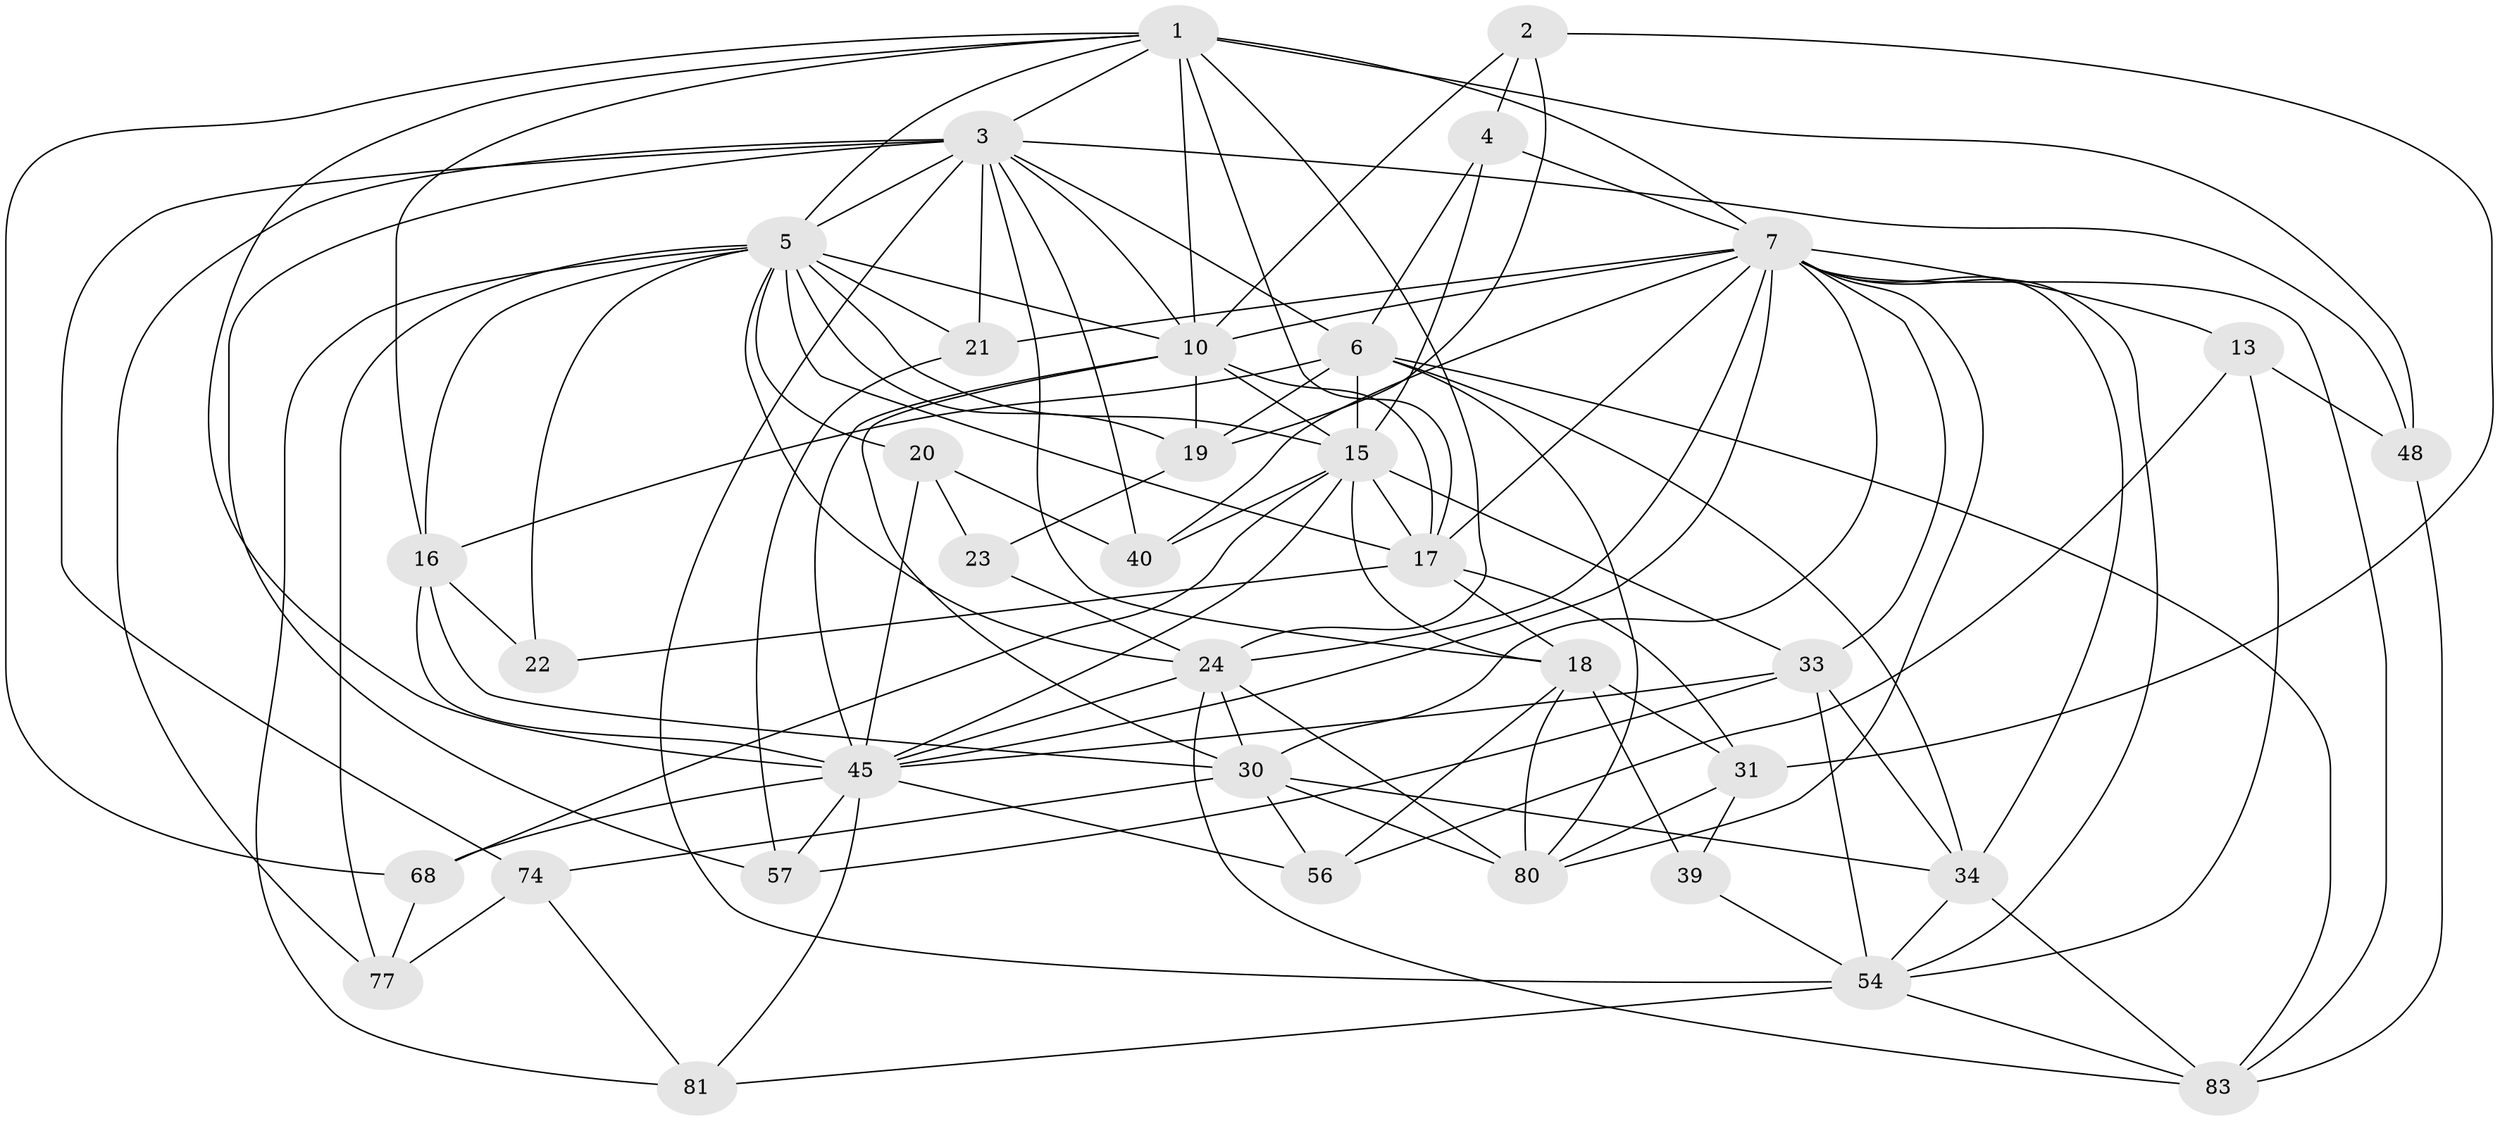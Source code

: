 // original degree distribution, {4: 1.0}
// Generated by graph-tools (version 1.1) at 2025/20/03/04/25 18:20:44]
// undirected, 36 vertices, 115 edges
graph export_dot {
graph [start="1"]
  node [color=gray90,style=filled];
  1 [super="+58+79+8"];
  2;
  3 [super="+52+82+89+26"];
  4;
  5 [super="+51+12+14"];
  6 [super="+25+65"];
  7 [super="+85+49+9"];
  10 [super="+41"];
  13;
  15 [super="+32+86+37"];
  16 [super="+38"];
  17 [super="+28+76+43"];
  18 [super="+36"];
  19 [super="+55"];
  20;
  21;
  22;
  23;
  24 [super="+60+47"];
  30 [super="+50"];
  31 [super="+42"];
  33 [super="+44"];
  34 [super="+64"];
  39;
  40;
  45 [super="+69+90+61"];
  48;
  54 [super="+73+59"];
  56;
  57;
  68;
  74;
  77;
  80 [super="+84"];
  81;
  83 [super="+87"];
  1 -- 17;
  1 -- 24;
  1 -- 3;
  1 -- 48;
  1 -- 16;
  1 -- 68;
  1 -- 5;
  1 -- 45;
  1 -- 10 [weight=2];
  1 -- 7 [weight=2];
  2 -- 4;
  2 -- 31;
  2 -- 19;
  2 -- 10;
  3 -- 48;
  3 -- 74;
  3 -- 21;
  3 -- 18;
  3 -- 57;
  3 -- 54;
  3 -- 77;
  3 -- 6;
  3 -- 40;
  3 -- 5;
  3 -- 10;
  4 -- 15;
  4 -- 6;
  4 -- 7;
  5 -- 77;
  5 -- 17 [weight=4];
  5 -- 20;
  5 -- 21;
  5 -- 24;
  5 -- 81;
  5 -- 19;
  5 -- 15;
  5 -- 16;
  5 -- 22;
  5 -- 10;
  6 -- 19;
  6 -- 80;
  6 -- 34;
  6 -- 83;
  6 -- 16;
  6 -- 15;
  7 -- 83;
  7 -- 13;
  7 -- 24;
  7 -- 80;
  7 -- 54;
  7 -- 34;
  7 -- 17;
  7 -- 33;
  7 -- 40;
  7 -- 10;
  7 -- 45;
  7 -- 21;
  7 -- 30;
  10 -- 17 [weight=2];
  10 -- 15;
  10 -- 45;
  10 -- 19;
  10 -- 30;
  13 -- 56;
  13 -- 48;
  13 -- 54;
  15 -- 18;
  15 -- 40;
  15 -- 17 [weight=3];
  15 -- 33;
  15 -- 68;
  15 -- 45;
  16 -- 22;
  16 -- 45;
  16 -- 30;
  17 -- 22 [weight=2];
  17 -- 18;
  17 -- 31 [weight=2];
  18 -- 39 [weight=2];
  18 -- 80;
  18 -- 56;
  18 -- 31;
  19 -- 23 [weight=2];
  20 -- 40;
  20 -- 23;
  20 -- 45;
  21 -- 57;
  23 -- 24;
  24 -- 30;
  24 -- 45;
  24 -- 80;
  24 -- 83;
  30 -- 56;
  30 -- 80;
  30 -- 34;
  30 -- 74;
  31 -- 39;
  31 -- 80;
  33 -- 57;
  33 -- 45;
  33 -- 34;
  33 -- 54;
  34 -- 54;
  34 -- 83;
  39 -- 54;
  45 -- 57;
  45 -- 81;
  45 -- 68;
  45 -- 56;
  48 -- 83;
  54 -- 81;
  54 -- 83;
  68 -- 77;
  74 -- 81;
  74 -- 77;
}
